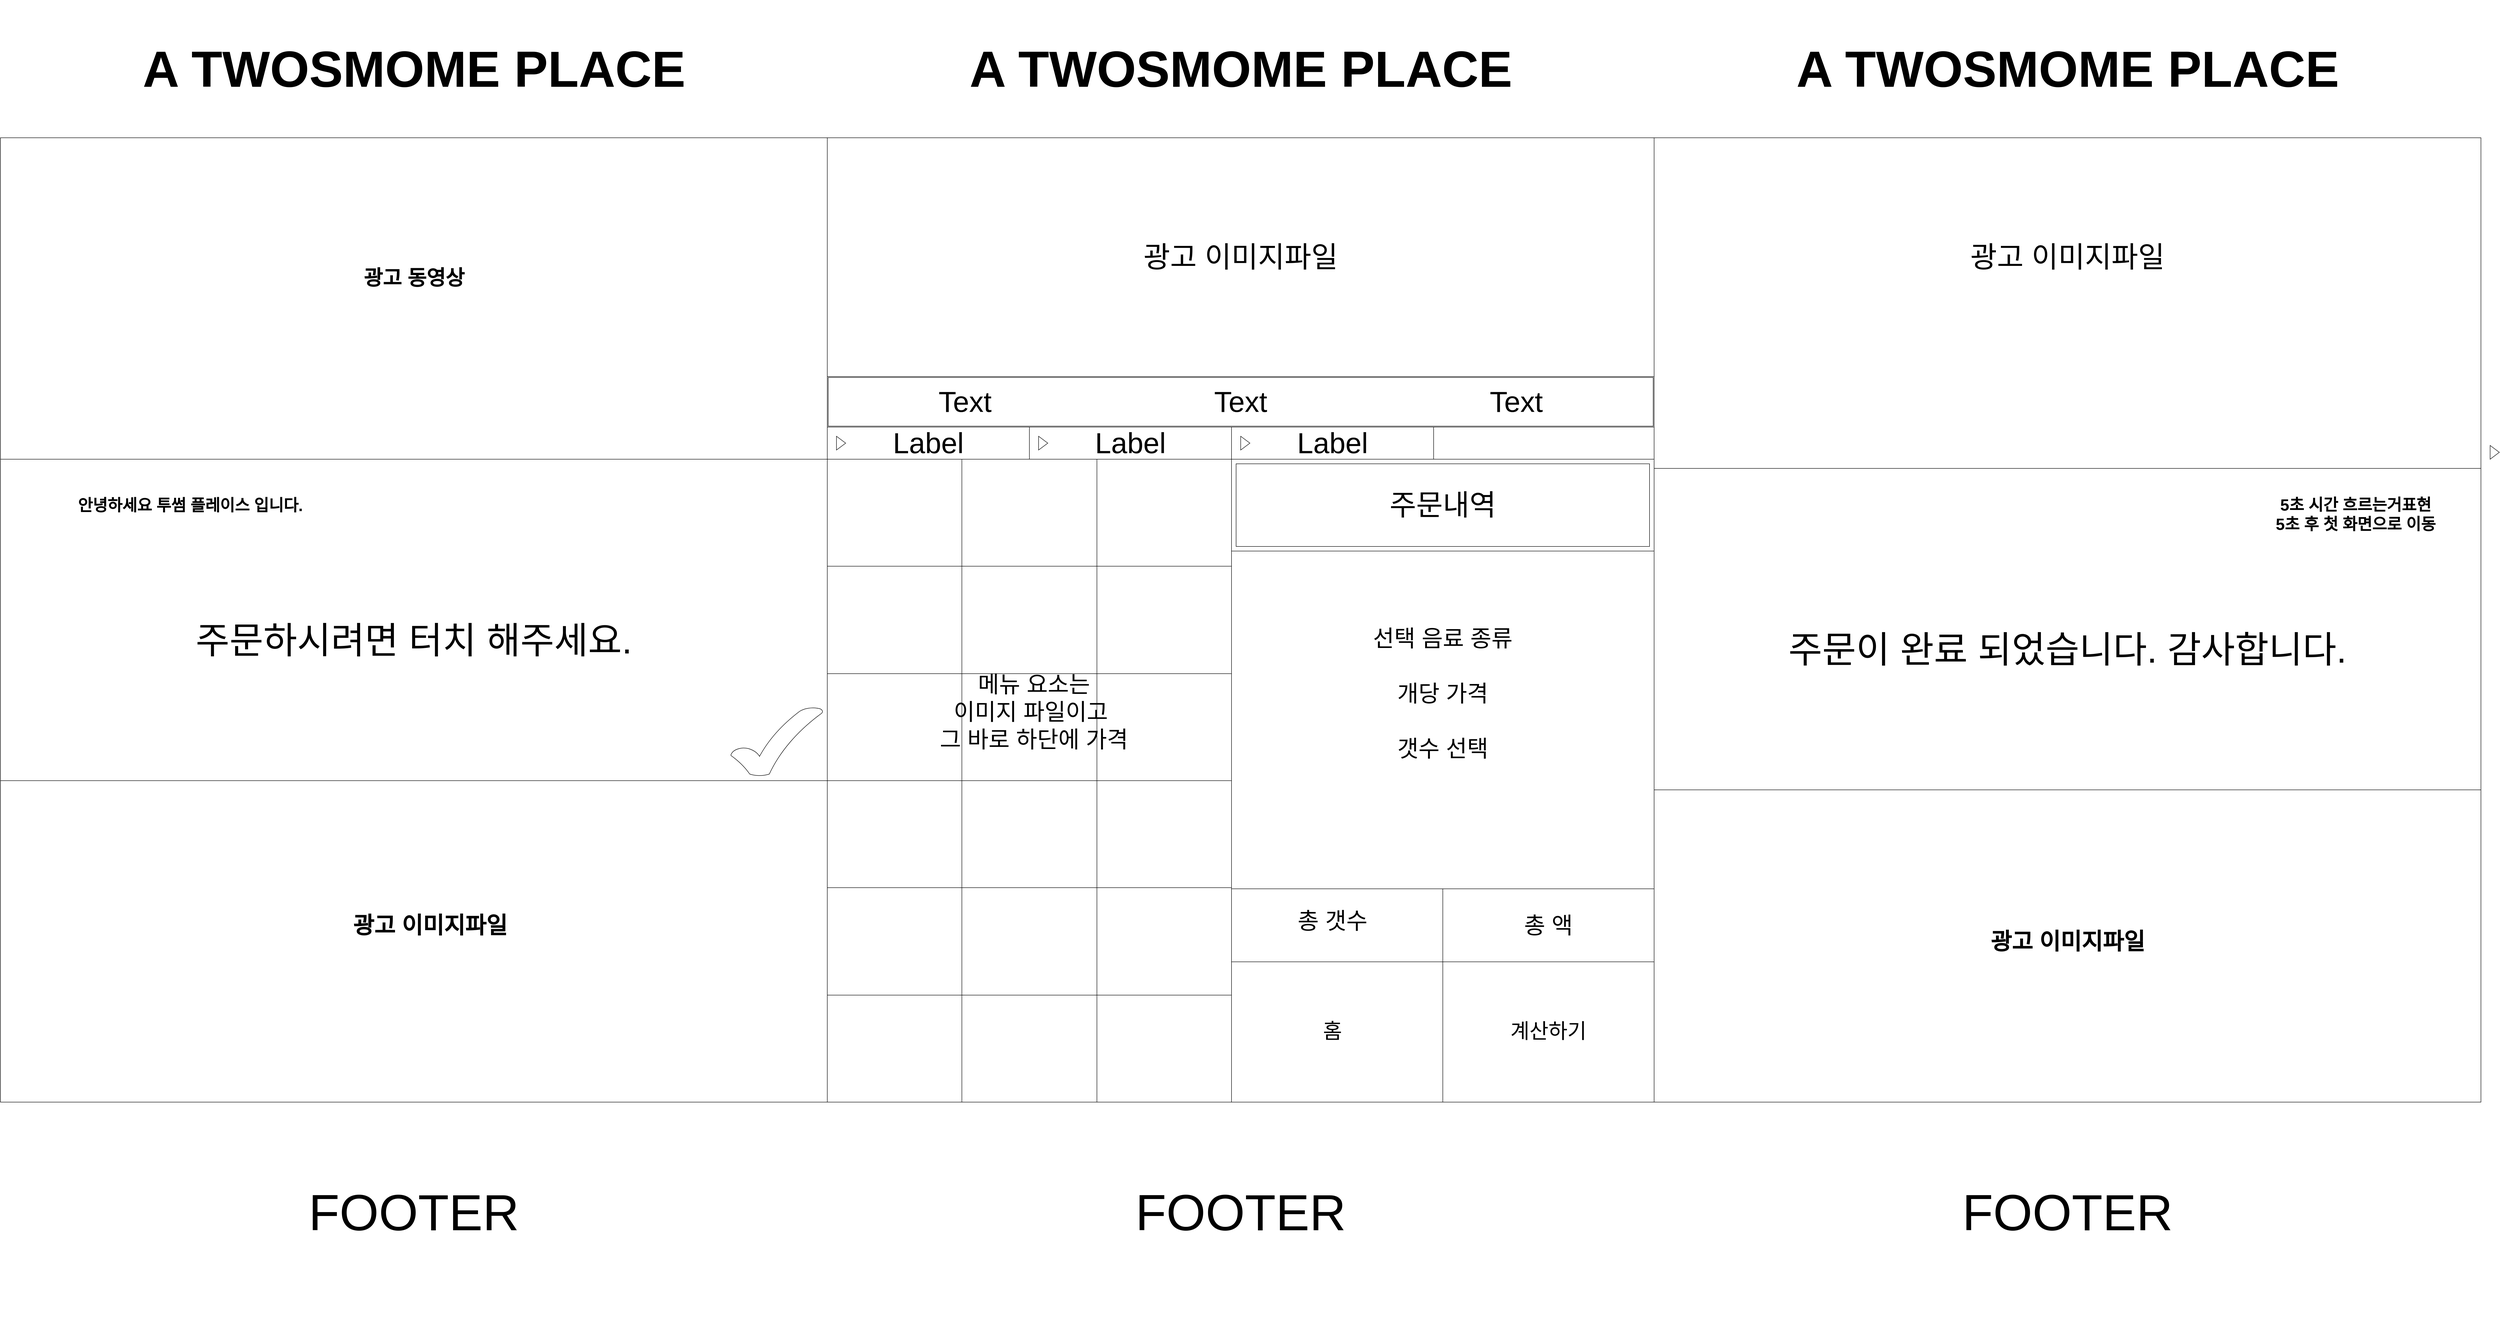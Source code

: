 <mxfile version="20.2.2" type="device"><diagram name="Page-1" id="c9db0220-8083-56f3-ca83-edcdcd058819"><mxGraphModel dx="4152" dy="2188" grid="1" gridSize="10" guides="1" tooltips="1" connect="1" arrows="1" fold="1" page="1" pageScale="1.5" pageWidth="1200" pageHeight="1920" background="none" math="0" shadow="0"><root><mxCell id="0" style=";html=1;"/><mxCell id="1" style=";html=1;" parent="0"/><mxCell id="Gy3lxw2T6epJTsE7-8-t-6" value="A TWOSMOME PLACE" style="text;strokeColor=none;fillColor=none;html=1;fontSize=110;fontStyle=1;verticalAlign=middle;align=center;" parent="1" vertex="1"><mxGeometry width="1800" height="300" as="geometry"/></mxCell><mxCell id="Gy3lxw2T6epJTsE7-8-t-8" value="" style="rounded=0;whiteSpace=wrap;html=1;fontSize=110;" parent="1" vertex="1"><mxGeometry y="300" width="1800" height="700" as="geometry"/></mxCell><mxCell id="Gy3lxw2T6epJTsE7-8-t-9" value="" style="rounded=0;whiteSpace=wrap;html=1;fontSize=110;" parent="1" vertex="1"><mxGeometry y="1000" width="1800" height="700" as="geometry"/></mxCell><mxCell id="Gy3lxw2T6epJTsE7-8-t-10" value="" style="rounded=0;whiteSpace=wrap;html=1;fontSize=110;" parent="1" vertex="1"><mxGeometry y="1700" width="1800" height="700" as="geometry"/></mxCell><mxCell id="Gy3lxw2T6epJTsE7-8-t-13" value="FOOTER" style="text;html=1;strokeColor=none;fillColor=none;align=center;verticalAlign=middle;whiteSpace=wrap;rounded=0;fontSize=110;" parent="1" vertex="1"><mxGeometry y="2400" width="1800" height="480" as="geometry"/></mxCell><mxCell id="Gy3lxw2T6epJTsE7-8-t-14" value="&lt;font style=&quot;font-size: 50px;&quot;&gt;광고 이미지파일&lt;/font&gt;" style="text;strokeColor=none;fillColor=none;html=1;fontSize=24;fontStyle=1;verticalAlign=middle;align=center;" parent="1" vertex="1"><mxGeometry x="600" y="1850" width="670" height="330" as="geometry"/></mxCell><mxCell id="Gy3lxw2T6epJTsE7-8-t-15" value="&lt;span style=&quot;font-size: 45px;&quot;&gt;광고 동영상&lt;/span&gt;" style="text;strokeColor=none;fillColor=none;html=1;fontSize=24;fontStyle=1;verticalAlign=middle;align=center;" parent="1" vertex="1"><mxGeometry x="565" y="440" width="670" height="330" as="geometry"/></mxCell><mxCell id="Gy3lxw2T6epJTsE7-8-t-16" value="&lt;font style=&quot;font-size: 35px;&quot;&gt;안녕하세요 투썸 플레이스 입니다.&lt;/font&gt;" style="text;strokeColor=none;fillColor=none;html=1;fontSize=24;fontStyle=1;verticalAlign=middle;align=center;" parent="1" vertex="1"><mxGeometry x="140" y="1000" width="546" height="200" as="geometry"/></mxCell><mxCell id="Gy3lxw2T6epJTsE7-8-t-17" value="주문하시려면 터치 해주세요." style="text;html=1;strokeColor=none;fillColor=none;align=center;verticalAlign=middle;whiteSpace=wrap;rounded=0;fontSize=80;" parent="1" vertex="1"><mxGeometry y="1250" width="1800" height="290" as="geometry"/></mxCell><mxCell id="Gy3lxw2T6epJTsE7-8-t-19" value="" style="verticalLabelPosition=bottom;verticalAlign=top;html=1;shape=mxgraph.basic.tick;fontSize=80;" parent="1" vertex="1"><mxGeometry x="1590" y="1540" width="200" height="150" as="geometry"/></mxCell><mxCell id="Gy3lxw2T6epJTsE7-8-t-20" value="A TWOSMOME PLACE" style="text;strokeColor=none;fillColor=none;html=1;fontSize=110;fontStyle=1;verticalAlign=middle;align=center;" parent="1" vertex="1"><mxGeometry x="1800" width="1800" height="300" as="geometry"/></mxCell><mxCell id="Gy3lxw2T6epJTsE7-8-t-35" value="" style="shape=table;html=1;whiteSpace=wrap;startSize=0;container=1;collapsible=0;childLayout=tableLayout;fontSize=80;" parent="1" vertex="1"><mxGeometry x="1800" y="1000" width="880" height="700" as="geometry"/></mxCell><mxCell id="Gy3lxw2T6epJTsE7-8-t-36" value="" style="shape=tableRow;horizontal=0;startSize=0;swimlaneHead=0;swimlaneBody=0;top=0;left=0;bottom=0;right=0;collapsible=0;dropTarget=0;fillColor=none;points=[[0,0.5],[1,0.5]];portConstraint=eastwest;fontSize=80;" parent="Gy3lxw2T6epJTsE7-8-t-35" vertex="1"><mxGeometry width="880" height="233" as="geometry"/></mxCell><mxCell id="Gy3lxw2T6epJTsE7-8-t-37" value="" style="shape=partialRectangle;html=1;whiteSpace=wrap;connectable=0;fillColor=none;top=0;left=0;bottom=0;right=0;overflow=hidden;fontSize=80;" parent="Gy3lxw2T6epJTsE7-8-t-36" vertex="1"><mxGeometry width="293" height="233" as="geometry"><mxRectangle width="293" height="233" as="alternateBounds"/></mxGeometry></mxCell><mxCell id="Gy3lxw2T6epJTsE7-8-t-38" value="" style="shape=partialRectangle;html=1;whiteSpace=wrap;connectable=0;fillColor=none;top=0;left=0;bottom=0;right=0;overflow=hidden;fontSize=80;" parent="Gy3lxw2T6epJTsE7-8-t-36" vertex="1"><mxGeometry x="293" width="294" height="233" as="geometry"><mxRectangle width="294" height="233" as="alternateBounds"/></mxGeometry></mxCell><mxCell id="Gy3lxw2T6epJTsE7-8-t-39" value="" style="shape=partialRectangle;html=1;whiteSpace=wrap;connectable=0;fillColor=none;top=0;left=0;bottom=0;right=0;overflow=hidden;fontSize=80;" parent="Gy3lxw2T6epJTsE7-8-t-36" vertex="1"><mxGeometry x="587" width="293" height="233" as="geometry"><mxRectangle width="293" height="233" as="alternateBounds"/></mxGeometry></mxCell><mxCell id="Gy3lxw2T6epJTsE7-8-t-40" value="" style="shape=tableRow;horizontal=0;startSize=0;swimlaneHead=0;swimlaneBody=0;top=0;left=0;bottom=0;right=0;collapsible=0;dropTarget=0;fillColor=none;points=[[0,0.5],[1,0.5]];portConstraint=eastwest;fontSize=80;" parent="Gy3lxw2T6epJTsE7-8-t-35" vertex="1"><mxGeometry y="233" width="880" height="234" as="geometry"/></mxCell><mxCell id="Gy3lxw2T6epJTsE7-8-t-41" value="" style="shape=partialRectangle;html=1;whiteSpace=wrap;connectable=0;fillColor=none;top=0;left=0;bottom=0;right=0;overflow=hidden;fontSize=80;" parent="Gy3lxw2T6epJTsE7-8-t-40" vertex="1"><mxGeometry width="293" height="234" as="geometry"><mxRectangle width="293" height="234" as="alternateBounds"/></mxGeometry></mxCell><mxCell id="Gy3lxw2T6epJTsE7-8-t-42" value="" style="shape=partialRectangle;html=1;whiteSpace=wrap;connectable=0;fillColor=none;top=0;left=0;bottom=0;right=0;overflow=hidden;fontSize=80;" parent="Gy3lxw2T6epJTsE7-8-t-40" vertex="1"><mxGeometry x="293" width="294" height="234" as="geometry"><mxRectangle width="294" height="234" as="alternateBounds"/></mxGeometry></mxCell><mxCell id="Gy3lxw2T6epJTsE7-8-t-43" value="" style="shape=partialRectangle;html=1;whiteSpace=wrap;connectable=0;fillColor=none;top=0;left=0;bottom=0;right=0;overflow=hidden;fontSize=80;" parent="Gy3lxw2T6epJTsE7-8-t-40" vertex="1"><mxGeometry x="587" width="293" height="234" as="geometry"><mxRectangle width="293" height="234" as="alternateBounds"/></mxGeometry></mxCell><mxCell id="Gy3lxw2T6epJTsE7-8-t-44" value="" style="shape=tableRow;horizontal=0;startSize=0;swimlaneHead=0;swimlaneBody=0;top=0;left=0;bottom=0;right=0;collapsible=0;dropTarget=0;fillColor=none;points=[[0,0.5],[1,0.5]];portConstraint=eastwest;fontSize=80;" parent="Gy3lxw2T6epJTsE7-8-t-35" vertex="1"><mxGeometry y="467" width="880" height="233" as="geometry"/></mxCell><mxCell id="Gy3lxw2T6epJTsE7-8-t-45" value="" style="shape=partialRectangle;html=1;whiteSpace=wrap;connectable=0;fillColor=none;top=0;left=0;bottom=0;right=0;overflow=hidden;fontSize=80;" parent="Gy3lxw2T6epJTsE7-8-t-44" vertex="1"><mxGeometry width="293" height="233" as="geometry"><mxRectangle width="293" height="233" as="alternateBounds"/></mxGeometry></mxCell><mxCell id="Gy3lxw2T6epJTsE7-8-t-46" value="" style="shape=partialRectangle;html=1;whiteSpace=wrap;connectable=0;fillColor=none;top=0;left=0;bottom=0;right=0;overflow=hidden;fontSize=80;" parent="Gy3lxw2T6epJTsE7-8-t-44" vertex="1"><mxGeometry x="293" width="294" height="233" as="geometry"><mxRectangle width="294" height="233" as="alternateBounds"/></mxGeometry></mxCell><mxCell id="Gy3lxw2T6epJTsE7-8-t-47" value="" style="shape=partialRectangle;html=1;whiteSpace=wrap;connectable=0;fillColor=none;top=0;left=0;bottom=0;right=0;overflow=hidden;pointerEvents=1;fontSize=80;" parent="Gy3lxw2T6epJTsE7-8-t-44" vertex="1"><mxGeometry x="587" width="293" height="233" as="geometry"><mxRectangle width="293" height="233" as="alternateBounds"/></mxGeometry></mxCell><mxCell id="Gy3lxw2T6epJTsE7-8-t-48" value="" style="shape=table;html=1;whiteSpace=wrap;startSize=0;container=1;collapsible=0;childLayout=tableLayout;fontSize=80;" parent="1" vertex="1"><mxGeometry x="1800" y="1700" width="880" height="700" as="geometry"/></mxCell><mxCell id="Gy3lxw2T6epJTsE7-8-t-49" value="" style="shape=tableRow;horizontal=0;startSize=0;swimlaneHead=0;swimlaneBody=0;top=0;left=0;bottom=0;right=0;collapsible=0;dropTarget=0;fillColor=none;points=[[0,0.5],[1,0.5]];portConstraint=eastwest;fontSize=80;" parent="Gy3lxw2T6epJTsE7-8-t-48" vertex="1"><mxGeometry width="880" height="233" as="geometry"/></mxCell><mxCell id="Gy3lxw2T6epJTsE7-8-t-50" value="" style="shape=partialRectangle;html=1;whiteSpace=wrap;connectable=0;fillColor=none;top=0;left=0;bottom=0;right=0;overflow=hidden;fontSize=80;" parent="Gy3lxw2T6epJTsE7-8-t-49" vertex="1"><mxGeometry width="293" height="233" as="geometry"><mxRectangle width="293" height="233" as="alternateBounds"/></mxGeometry></mxCell><mxCell id="Gy3lxw2T6epJTsE7-8-t-51" value="" style="shape=partialRectangle;html=1;whiteSpace=wrap;connectable=0;fillColor=none;top=0;left=0;bottom=0;right=0;overflow=hidden;fontSize=80;" parent="Gy3lxw2T6epJTsE7-8-t-49" vertex="1"><mxGeometry x="293" width="294" height="233" as="geometry"><mxRectangle width="294" height="233" as="alternateBounds"/></mxGeometry></mxCell><mxCell id="Gy3lxw2T6epJTsE7-8-t-52" value="" style="shape=partialRectangle;html=1;whiteSpace=wrap;connectable=0;fillColor=none;top=0;left=0;bottom=0;right=0;overflow=hidden;fontSize=80;" parent="Gy3lxw2T6epJTsE7-8-t-49" vertex="1"><mxGeometry x="587" width="293" height="233" as="geometry"><mxRectangle width="293" height="233" as="alternateBounds"/></mxGeometry></mxCell><mxCell id="Gy3lxw2T6epJTsE7-8-t-53" value="" style="shape=tableRow;horizontal=0;startSize=0;swimlaneHead=0;swimlaneBody=0;top=0;left=0;bottom=0;right=0;collapsible=0;dropTarget=0;fillColor=none;points=[[0,0.5],[1,0.5]];portConstraint=eastwest;fontSize=80;" parent="Gy3lxw2T6epJTsE7-8-t-48" vertex="1"><mxGeometry y="233" width="880" height="234" as="geometry"/></mxCell><mxCell id="Gy3lxw2T6epJTsE7-8-t-54" value="" style="shape=partialRectangle;html=1;whiteSpace=wrap;connectable=0;fillColor=none;top=0;left=0;bottom=0;right=0;overflow=hidden;fontSize=80;" parent="Gy3lxw2T6epJTsE7-8-t-53" vertex="1"><mxGeometry width="293" height="234" as="geometry"><mxRectangle width="293" height="234" as="alternateBounds"/></mxGeometry></mxCell><mxCell id="Gy3lxw2T6epJTsE7-8-t-55" value="" style="shape=partialRectangle;html=1;whiteSpace=wrap;connectable=0;fillColor=none;top=0;left=0;bottom=0;right=0;overflow=hidden;fontSize=80;" parent="Gy3lxw2T6epJTsE7-8-t-53" vertex="1"><mxGeometry x="293" width="294" height="234" as="geometry"><mxRectangle width="294" height="234" as="alternateBounds"/></mxGeometry></mxCell><mxCell id="Gy3lxw2T6epJTsE7-8-t-56" value="" style="shape=partialRectangle;html=1;whiteSpace=wrap;connectable=0;fillColor=none;top=0;left=0;bottom=0;right=0;overflow=hidden;fontSize=80;" parent="Gy3lxw2T6epJTsE7-8-t-53" vertex="1"><mxGeometry x="587" width="293" height="234" as="geometry"><mxRectangle width="293" height="234" as="alternateBounds"/></mxGeometry></mxCell><mxCell id="Gy3lxw2T6epJTsE7-8-t-57" value="" style="shape=tableRow;horizontal=0;startSize=0;swimlaneHead=0;swimlaneBody=0;top=0;left=0;bottom=0;right=0;collapsible=0;dropTarget=0;fillColor=none;points=[[0,0.5],[1,0.5]];portConstraint=eastwest;fontSize=80;" parent="Gy3lxw2T6epJTsE7-8-t-48" vertex="1"><mxGeometry y="467" width="880" height="233" as="geometry"/></mxCell><mxCell id="Gy3lxw2T6epJTsE7-8-t-58" value="" style="shape=partialRectangle;html=1;whiteSpace=wrap;connectable=0;fillColor=none;top=0;left=0;bottom=0;right=0;overflow=hidden;fontSize=80;" parent="Gy3lxw2T6epJTsE7-8-t-57" vertex="1"><mxGeometry width="293" height="233" as="geometry"><mxRectangle width="293" height="233" as="alternateBounds"/></mxGeometry></mxCell><mxCell id="Gy3lxw2T6epJTsE7-8-t-59" value="" style="shape=partialRectangle;html=1;whiteSpace=wrap;connectable=0;fillColor=none;top=0;left=0;bottom=0;right=0;overflow=hidden;fontSize=80;" parent="Gy3lxw2T6epJTsE7-8-t-57" vertex="1"><mxGeometry x="293" width="294" height="233" as="geometry"><mxRectangle width="294" height="233" as="alternateBounds"/></mxGeometry></mxCell><mxCell id="Gy3lxw2T6epJTsE7-8-t-60" value="" style="shape=partialRectangle;html=1;whiteSpace=wrap;connectable=0;fillColor=none;top=0;left=0;bottom=0;right=0;overflow=hidden;pointerEvents=1;fontSize=80;" parent="Gy3lxw2T6epJTsE7-8-t-57" vertex="1"><mxGeometry x="587" width="293" height="233" as="geometry"><mxRectangle width="293" height="233" as="alternateBounds"/></mxGeometry></mxCell><mxCell id="Gy3lxw2T6epJTsE7-8-t-63" value="" style="rounded=0;whiteSpace=wrap;html=1;fontSize=80;" parent="1" vertex="1"><mxGeometry x="1800" y="930" width="1800" height="70" as="geometry"/></mxCell><mxCell id="Gy3lxw2T6epJTsE7-8-t-66" value="Label" style="html=1;whiteSpace=wrap;container=1;recursiveResize=0;collapsible=0;fontSize=63;" parent="1" vertex="1"><mxGeometry x="1800" y="930" width="440" height="70" as="geometry"/></mxCell><mxCell id="Gy3lxw2T6epJTsE7-8-t-67" value="" style="triangle;html=1;whiteSpace=wrap;fontSize=80;" parent="Gy3lxw2T6epJTsE7-8-t-66" vertex="1"><mxGeometry x="20" y="20" width="20" height="30" as="geometry"/></mxCell><mxCell id="Gy3lxw2T6epJTsE7-8-t-68" value="Label" style="html=1;whiteSpace=wrap;container=1;recursiveResize=0;collapsible=0;fontSize=63;" parent="1" vertex="1"><mxGeometry x="2240" y="930" width="440" height="70" as="geometry"/></mxCell><mxCell id="Gy3lxw2T6epJTsE7-8-t-69" value="" style="triangle;html=1;whiteSpace=wrap;fontSize=80;" parent="Gy3lxw2T6epJTsE7-8-t-68" vertex="1"><mxGeometry x="20" y="20" width="20" height="30" as="geometry"/></mxCell><mxCell id="Gy3lxw2T6epJTsE7-8-t-70" value="Label" style="html=1;whiteSpace=wrap;container=1;recursiveResize=0;collapsible=0;fontSize=63;" parent="1" vertex="1"><mxGeometry x="2680" y="930" width="440" height="70" as="geometry"/></mxCell><mxCell id="Gy3lxw2T6epJTsE7-8-t-71" value="" style="triangle;html=1;whiteSpace=wrap;fontSize=80;" parent="Gy3lxw2T6epJTsE7-8-t-70" vertex="1"><mxGeometry x="20" y="20" width="20" height="30" as="geometry"/></mxCell><mxCell id="Gy3lxw2T6epJTsE7-8-t-72" value="" style="shape=ext;double=1;rounded=0;whiteSpace=wrap;html=1;fontSize=63;" parent="1" vertex="1"><mxGeometry x="1800" y="820" width="1800" height="110" as="geometry"/></mxCell><mxCell id="Gy3lxw2T6epJTsE7-8-t-74" value="Text" style="text;html=1;strokeColor=none;fillColor=none;align=center;verticalAlign=middle;whiteSpace=wrap;rounded=0;fontSize=63;" parent="1" vertex="1"><mxGeometry x="1800" y="820" width="600" height="110" as="geometry"/></mxCell><mxCell id="Gy3lxw2T6epJTsE7-8-t-75" value="Text" style="text;html=1;strokeColor=none;fillColor=none;align=center;verticalAlign=middle;whiteSpace=wrap;rounded=0;fontSize=63;" parent="1" vertex="1"><mxGeometry x="2400" y="820" width="600" height="110" as="geometry"/></mxCell><mxCell id="Gy3lxw2T6epJTsE7-8-t-76" value="Text" style="text;html=1;strokeColor=none;fillColor=none;align=center;verticalAlign=middle;whiteSpace=wrap;rounded=0;fontSize=63;" parent="1" vertex="1"><mxGeometry x="3000" y="820" width="600" height="110" as="geometry"/></mxCell><mxCell id="Gy3lxw2T6epJTsE7-8-t-77" value="" style="rounded=0;whiteSpace=wrap;html=1;fontSize=63;" parent="1" vertex="1"><mxGeometry x="1800" y="300" width="1800" height="520" as="geometry"/></mxCell><mxCell id="Gy3lxw2T6epJTsE7-8-t-78" value="광고 이미지파일" style="text;html=1;strokeColor=none;fillColor=none;align=center;verticalAlign=middle;whiteSpace=wrap;rounded=0;fontSize=63;" parent="1" vertex="1"><mxGeometry x="2405" y="490" width="590" height="140" as="geometry"/></mxCell><mxCell id="Gy3lxw2T6epJTsE7-8-t-79" value="FOOTER" style="text;html=1;strokeColor=none;fillColor=none;align=center;verticalAlign=middle;whiteSpace=wrap;rounded=0;fontSize=110;" parent="1" vertex="1"><mxGeometry x="1800" y="2400" width="1800" height="480" as="geometry"/></mxCell><mxCell id="Gy3lxw2T6epJTsE7-8-t-83" value="" style="verticalLabelPosition=bottom;verticalAlign=top;html=1;shape=mxgraph.basic.frame;dx=10;fontSize=63;" parent="1" vertex="1"><mxGeometry x="2680" y="1000" width="920" height="200" as="geometry"/></mxCell><mxCell id="Gy3lxw2T6epJTsE7-8-t-85" value="" style="verticalLabelPosition=bottom;verticalAlign=top;html=1;shape=mxgraph.basic.rect;fillColor2=none;strokeWidth=1;size=20;indent=5;fontSize=63;" parent="1" vertex="1"><mxGeometry x="2680" y="1200" width="920" height="900" as="geometry"/></mxCell><mxCell id="Gy3lxw2T6epJTsE7-8-t-87" value="주문내역" style="text;html=1;strokeColor=none;fillColor=none;align=center;verticalAlign=middle;whiteSpace=wrap;rounded=0;fontSize=63;" parent="1" vertex="1"><mxGeometry x="2680" y="1050" width="920" height="100" as="geometry"/></mxCell><mxCell id="Gy3lxw2T6epJTsE7-8-t-90" value="" style="rounded=0;whiteSpace=wrap;html=1;fontSize=63;" parent="1" vertex="1"><mxGeometry x="2680" y="2090" width="460" height="310" as="geometry"/></mxCell><mxCell id="Gy3lxw2T6epJTsE7-8-t-91" value="" style="rounded=0;whiteSpace=wrap;html=1;fontSize=63;" parent="1" vertex="1"><mxGeometry x="3140" y="2080" width="460" height="320" as="geometry"/></mxCell><mxCell id="Gy3lxw2T6epJTsE7-8-t-94" value="홈" style="text;html=1;strokeColor=none;fillColor=none;align=center;verticalAlign=middle;whiteSpace=wrap;rounded=0;fontSize=45;" parent="1" vertex="1"><mxGeometry x="2870" y="2230" width="60" height="30" as="geometry"/></mxCell><mxCell id="Gy3lxw2T6epJTsE7-8-t-95" value="계산하기" style="text;html=1;strokeColor=none;fillColor=none;align=center;verticalAlign=middle;whiteSpace=wrap;rounded=0;fontSize=45;" parent="1" vertex="1"><mxGeometry x="3265" y="2230" width="210" height="30" as="geometry"/></mxCell><mxCell id="HzHOwaCq-0n-BFoUCHhs-1" value="메뉴 요소는&lt;br&gt;이미지 파일이고&amp;nbsp;&lt;br&gt;그 바로 하단에 가격" style="text;html=1;strokeColor=none;fillColor=none;align=center;verticalAlign=middle;whiteSpace=wrap;rounded=0;fontSize=50;" vertex="1" parent="1"><mxGeometry x="2020" y="1310" width="460" height="480" as="geometry"/></mxCell><mxCell id="HzHOwaCq-0n-BFoUCHhs-2" value="A TWOSMOME PLACE" style="text;strokeColor=none;fillColor=none;html=1;fontSize=110;fontStyle=1;verticalAlign=middle;align=center;" vertex="1" parent="1"><mxGeometry x="3600" width="1800" height="300" as="geometry"/></mxCell><mxCell id="HzHOwaCq-0n-BFoUCHhs-3" value="" style="rounded=0;whiteSpace=wrap;html=1;fontSize=63;" vertex="1" parent="1"><mxGeometry x="3600" y="300" width="1800" height="730" as="geometry"/></mxCell><mxCell id="HzHOwaCq-0n-BFoUCHhs-4" value="광고 이미지파일" style="text;html=1;strokeColor=none;fillColor=none;align=center;verticalAlign=middle;whiteSpace=wrap;rounded=0;fontSize=63;" vertex="1" parent="1"><mxGeometry x="4205" y="490" width="590" height="140" as="geometry"/></mxCell><mxCell id="HzHOwaCq-0n-BFoUCHhs-5" value="FOOTER" style="text;html=1;strokeColor=none;fillColor=none;align=center;verticalAlign=middle;whiteSpace=wrap;rounded=0;fontSize=110;" vertex="1" parent="1"><mxGeometry x="3600" y="2400" width="1800" height="480" as="geometry"/></mxCell><mxCell id="HzHOwaCq-0n-BFoUCHhs-20" value="" style="rounded=0;whiteSpace=wrap;html=1;fontSize=110;" vertex="1" parent="1"><mxGeometry x="3600" y="1720" width="1800" height="680" as="geometry"/></mxCell><mxCell id="HzHOwaCq-0n-BFoUCHhs-21" value="&lt;font style=&quot;font-size: 50px;&quot;&gt;광고 이미지파일&lt;/font&gt;" style="text;strokeColor=none;fillColor=none;html=1;fontSize=24;fontStyle=1;verticalAlign=middle;align=center;" vertex="1" parent="1"><mxGeometry x="4165" y="1885" width="670" height="330" as="geometry"/></mxCell><mxCell id="HzHOwaCq-0n-BFoUCHhs-22" value="" style="rounded=0;whiteSpace=wrap;html=1;fontSize=110;" vertex="1" parent="1"><mxGeometry x="3600" y="1020" width="1800" height="700" as="geometry"/></mxCell><mxCell id="HzHOwaCq-0n-BFoUCHhs-23" value="&lt;span style=&quot;font-size: 35px;&quot;&gt;5초 시간 흐르는거표현&lt;br&gt;5초 후 첫 화면으로 이동&lt;br&gt;&lt;/span&gt;" style="text;strokeColor=none;fillColor=none;html=1;fontSize=24;fontStyle=1;verticalAlign=middle;align=center;" vertex="1" parent="1"><mxGeometry x="4854" y="1020" width="546" height="200" as="geometry"/></mxCell><mxCell id="HzHOwaCq-0n-BFoUCHhs-24" value="주문이 완료 되었습니다. 감사합니다." style="text;html=1;strokeColor=none;fillColor=none;align=center;verticalAlign=middle;whiteSpace=wrap;rounded=0;fontSize=80;" vertex="1" parent="1"><mxGeometry x="3600" y="1270" width="1800" height="290" as="geometry"/></mxCell><mxCell id="HzHOwaCq-0n-BFoUCHhs-26" value="" style="triangle;html=1;whiteSpace=wrap;fontSize=80;" vertex="1" parent="1"><mxGeometry x="5420" y="970" width="20" height="30" as="geometry"/></mxCell><mxCell id="HzHOwaCq-0n-BFoUCHhs-28" value="선택 음료 종류&lt;br&gt;&lt;br&gt;개당 가격&lt;br&gt;&lt;br&gt;갯수 선택" style="text;html=1;strokeColor=none;fillColor=none;align=center;verticalAlign=middle;whiteSpace=wrap;rounded=0;fontSize=50;" vertex="1" parent="1"><mxGeometry x="2910" y="1270" width="460" height="480" as="geometry"/></mxCell><mxCell id="HzHOwaCq-0n-BFoUCHhs-29" value="" style="verticalLabelPosition=bottom;verticalAlign=top;html=1;shape=mxgraph.basic.rect;fillColor2=none;strokeWidth=1;size=20;indent=5;fontSize=50;" vertex="1" parent="1"><mxGeometry x="2680" y="1935.5" width="460" height="159" as="geometry"/></mxCell><mxCell id="HzHOwaCq-0n-BFoUCHhs-30" value="" style="verticalLabelPosition=bottom;verticalAlign=top;html=1;shape=mxgraph.basic.rect;fillColor2=none;strokeWidth=1;size=20;indent=5;fontSize=50;" vertex="1" parent="1"><mxGeometry x="3140" y="1935.5" width="460" height="159" as="geometry"/></mxCell><mxCell id="HzHOwaCq-0n-BFoUCHhs-31" value="총 갯수" style="text;html=1;strokeColor=none;fillColor=none;align=center;verticalAlign=middle;whiteSpace=wrap;rounded=0;fontSize=50;" vertex="1" parent="1"><mxGeometry x="2810" y="1990" width="180" height="30" as="geometry"/></mxCell><mxCell id="HzHOwaCq-0n-BFoUCHhs-33" value="총 액" style="text;html=1;strokeColor=none;fillColor=none;align=center;verticalAlign=middle;whiteSpace=wrap;rounded=0;fontSize=50;" vertex="1" parent="1"><mxGeometry x="3280" y="2000" width="180" height="30" as="geometry"/></mxCell></root></mxGraphModel></diagram></mxfile>